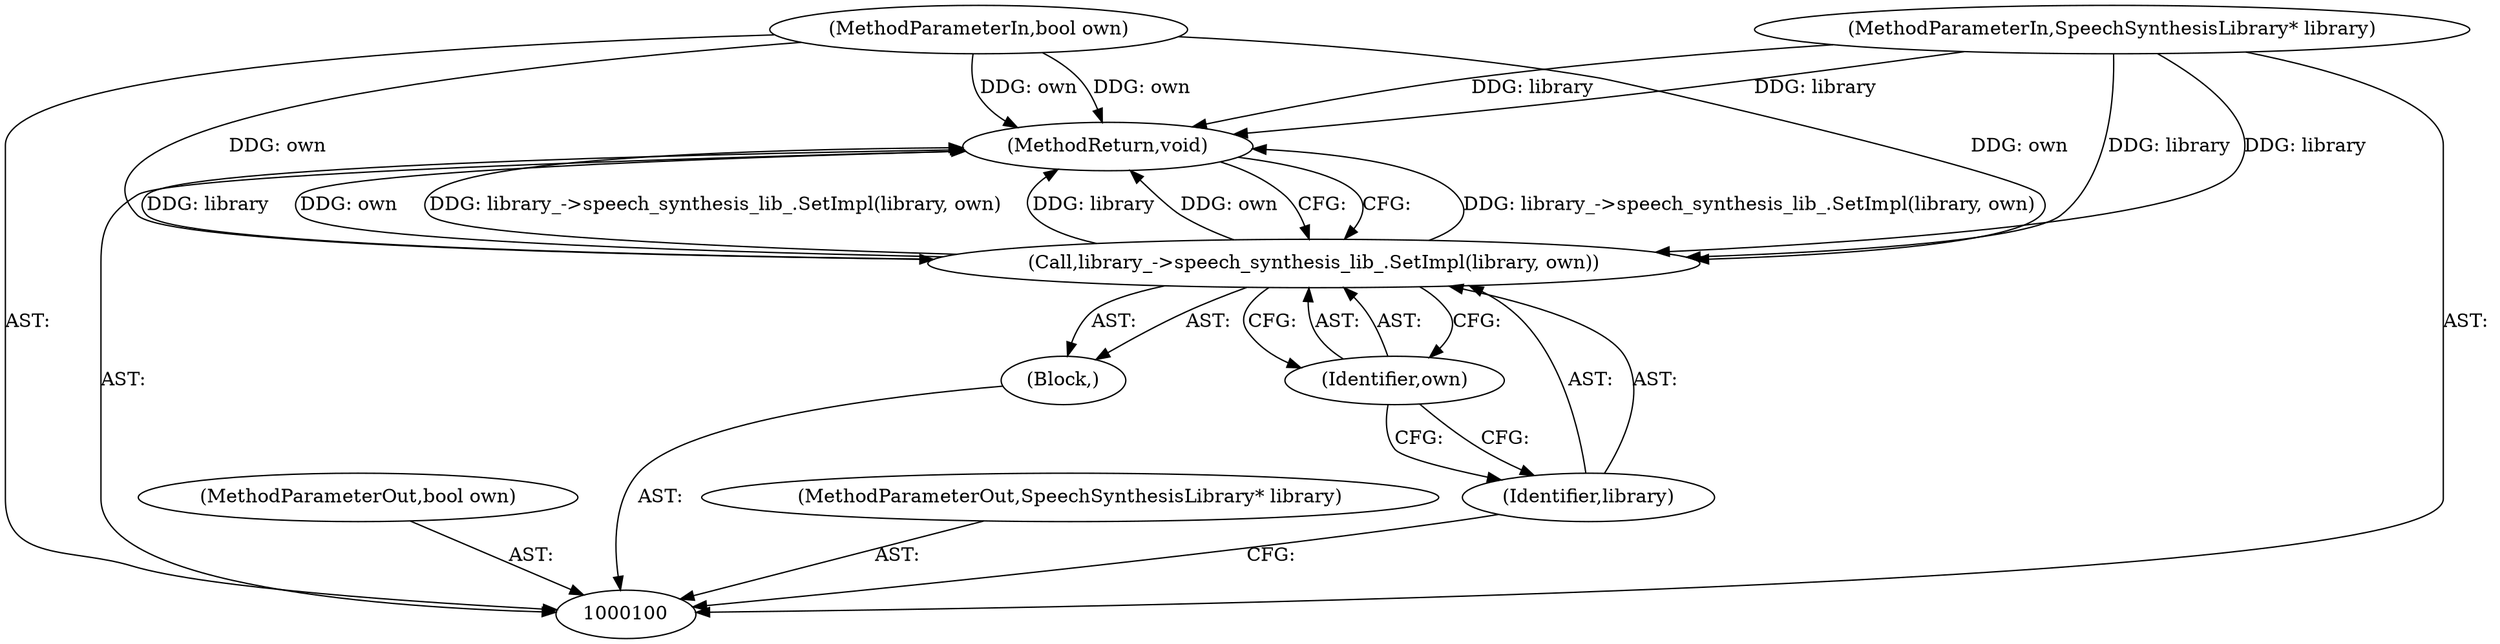 digraph "1_Chrome_b3ae5db129f88dae153880e84bdabea8ce2ca89b_24" {
"1000107" [label="(MethodReturn,void)"];
"1000102" [label="(MethodParameterIn,bool own)"];
"1000118" [label="(MethodParameterOut,bool own)"];
"1000101" [label="(MethodParameterIn,SpeechSynthesisLibrary* library)"];
"1000117" [label="(MethodParameterOut,SpeechSynthesisLibrary* library)"];
"1000103" [label="(Block,)"];
"1000104" [label="(Call,library_->speech_synthesis_lib_.SetImpl(library, own))"];
"1000105" [label="(Identifier,library)"];
"1000106" [label="(Identifier,own)"];
"1000107" -> "1000100"  [label="AST: "];
"1000107" -> "1000104"  [label="CFG: "];
"1000104" -> "1000107"  [label="DDG: library_->speech_synthesis_lib_.SetImpl(library, own)"];
"1000104" -> "1000107"  [label="DDG: library"];
"1000104" -> "1000107"  [label="DDG: own"];
"1000102" -> "1000107"  [label="DDG: own"];
"1000101" -> "1000107"  [label="DDG: library"];
"1000102" -> "1000100"  [label="AST: "];
"1000102" -> "1000107"  [label="DDG: own"];
"1000102" -> "1000104"  [label="DDG: own"];
"1000118" -> "1000100"  [label="AST: "];
"1000101" -> "1000100"  [label="AST: "];
"1000101" -> "1000107"  [label="DDG: library"];
"1000101" -> "1000104"  [label="DDG: library"];
"1000117" -> "1000100"  [label="AST: "];
"1000103" -> "1000100"  [label="AST: "];
"1000104" -> "1000103"  [label="AST: "];
"1000104" -> "1000103"  [label="AST: "];
"1000104" -> "1000106"  [label="CFG: "];
"1000105" -> "1000104"  [label="AST: "];
"1000106" -> "1000104"  [label="AST: "];
"1000107" -> "1000104"  [label="CFG: "];
"1000104" -> "1000107"  [label="DDG: library_->speech_synthesis_lib_.SetImpl(library, own)"];
"1000104" -> "1000107"  [label="DDG: library"];
"1000104" -> "1000107"  [label="DDG: own"];
"1000101" -> "1000104"  [label="DDG: library"];
"1000102" -> "1000104"  [label="DDG: own"];
"1000105" -> "1000104"  [label="AST: "];
"1000105" -> "1000100"  [label="CFG: "];
"1000106" -> "1000105"  [label="CFG: "];
"1000106" -> "1000104"  [label="AST: "];
"1000106" -> "1000105"  [label="CFG: "];
"1000104" -> "1000106"  [label="CFG: "];
}

